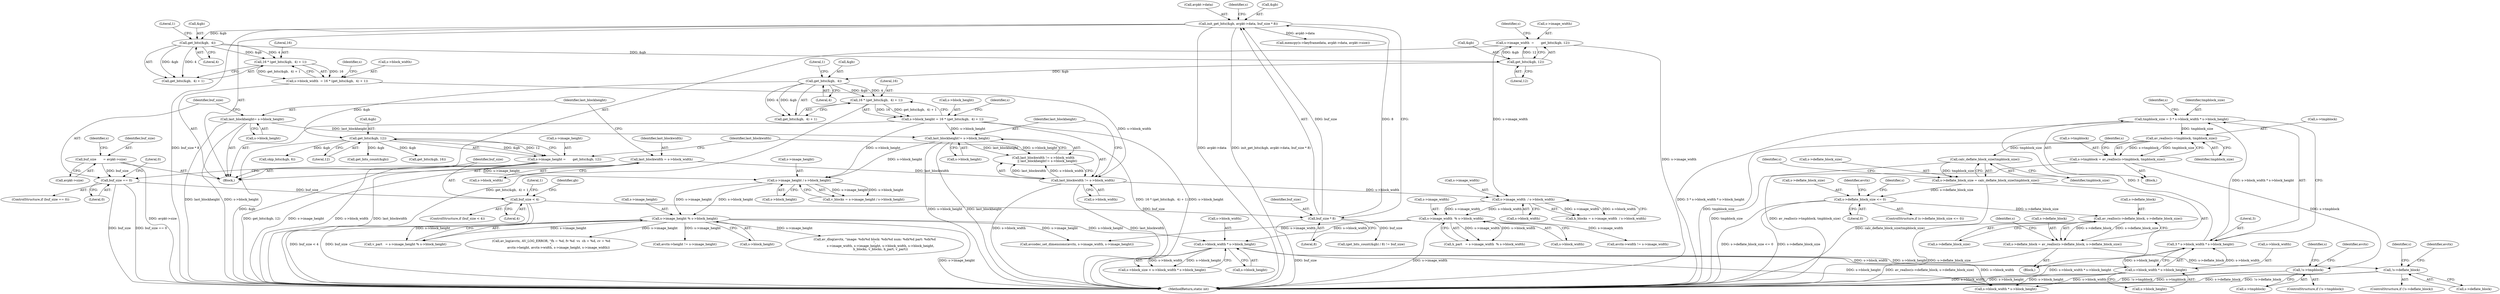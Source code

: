 digraph "0_FFmpeg_880c73cd76109697447fbfbaa8e5ee5683309446@integer" {
"1000313" [label="(Call,tmpblock_size = 3 * s->block_width * s->block_height)"];
"1000315" [label="(Call,3 * s->block_width * s->block_height)"];
"1000317" [label="(Call,s->block_width * s->block_height)"];
"1000304" [label="(Call,s->block_width * s->block_height)"];
"1000274" [label="(Call,s->image_width  % s->block_width)"];
"1000265" [label="(Call,s->image_width  / s->block_width)"];
"1000187" [label="(Call,s->image_width  =       get_bits(&gb, 12))"];
"1000191" [label="(Call,get_bits(&gb, 12))"];
"1000182" [label="(Call,get_bits(&gb,  4))"];
"1000166" [label="(Call,init_get_bits(&gb, avpkt->data, buf_size * 8))"];
"1000172" [label="(Call,buf_size * 8)"];
"1000160" [label="(Call,buf_size < 4)"];
"1000154" [label="(Call,buf_size == 0)"];
"1000122" [label="(Call,buf_size       = avpkt->size)"];
"1000217" [label="(Call,last_blockwidth != s->block_width)"];
"1000142" [label="(Call,last_blockwidth = s->block_width)"];
"1000175" [label="(Call,s->block_width  = 16 * (get_bits(&gb,  4) + 1))"];
"1000179" [label="(Call,16 * (get_bits(&gb,  4) + 1))"];
"1000292" [label="(Call,s->image_height % s->block_height)"];
"1000283" [label="(Call,s->image_height / s->block_height)"];
"1000207" [label="(Call,s->image_height =       get_bits(&gb, 12))"];
"1000211" [label="(Call,get_bits(&gb, 12))"];
"1000202" [label="(Call,get_bits(&gb,  4))"];
"1000195" [label="(Call,s->block_height = 16 * (get_bits(&gb,  4) + 1))"];
"1000199" [label="(Call,16 * (get_bits(&gb,  4) + 1))"];
"1000222" [label="(Call,last_blockheight!= s->block_height)"];
"1000148" [label="(Call,last_blockheight= s->block_height)"];
"1000328" [label="(Call,av_realloc(s->tmpblock, tmpblock_size))"];
"1000324" [label="(Call,s->tmpblock = av_realloc(s->tmpblock, tmpblock_size))"];
"1000334" [label="(Call,!s->tmpblock)"];
"1000357" [label="(Call,calc_deflate_block_size(tmpblock_size))"];
"1000353" [label="(Call,s->deflate_block_size = calc_deflate_block_size(tmpblock_size))"];
"1000360" [label="(Call,s->deflate_block_size <= 0)"];
"1000377" [label="(Call,av_realloc(s->deflate_block, s->deflate_block_size))"];
"1000373" [label="(Call,s->deflate_block = av_realloc(s->deflate_block, s->deflate_block_size))"];
"1000385" [label="(Call,!s->deflate_block)"];
"1000189" [label="(Identifier,s)"];
"1000265" [label="(Call,s->image_width  / s->block_width)"];
"1000326" [label="(Identifier,s)"];
"1000274" [label="(Call,s->image_width  % s->block_width)"];
"1000391" [label="(Identifier,avctx)"];
"1000401" [label="(Call,s->block_width * s->block_height)"];
"1000308" [label="(Call,s->block_height)"];
"1000199" [label="(Call,16 * (get_bits(&gb,  4) + 1))"];
"1000340" [label="(Identifier,avctx)"];
"1000197" [label="(Identifier,s)"];
"1000120" [label="(Block,)"];
"1000375" [label="(Identifier,s)"];
"1000180" [label="(Literal,16)"];
"1000293" [label="(Call,s->image_height)"];
"1000207" [label="(Call,s->image_height =       get_bits(&gb, 12))"];
"1000362" [label="(Identifier,s)"];
"1000191" [label="(Call,get_bits(&gb, 12))"];
"1000304" [label="(Call,s->block_width * s->block_height)"];
"1000176" [label="(Call,s->block_width)"];
"1000187" [label="(Call,s->image_width  =       get_bits(&gb, 12))"];
"1000377" [label="(Call,av_realloc(s->deflate_block, s->deflate_block_size))"];
"1000175" [label="(Call,s->block_width  = 16 * (get_bits(&gb,  4) + 1))"];
"1000352" [label="(Block,)"];
"1000161" [label="(Identifier,buf_size)"];
"1000158" [label="(Literal,0)"];
"1000313" [label="(Call,tmpblock_size = 3 * s->block_width * s->block_height)"];
"1000336" [label="(Identifier,s)"];
"1000218" [label="(Identifier,last_blockwidth)"];
"1000360" [label="(Call,s->deflate_block_size <= 0)"];
"1000122" [label="(Call,buf_size       = avpkt->size)"];
"1000154" [label="(Call,buf_size == 0)"];
"1000162" [label="(Literal,4)"];
"1000314" [label="(Identifier,tmpblock_size)"];
"1000153" [label="(ControlStructure,if (buf_size == 0))"];
"1000188" [label="(Call,s->image_width)"];
"1000290" [label="(Call,v_part   = s->image_height % s->block_height)"];
"1000361" [label="(Call,s->deflate_block_size)"];
"1000206" [label="(Literal,1)"];
"1000650" [label="(Call,get_bits(&gb, 16))"];
"1000182" [label="(Call,get_bits(&gb,  4))"];
"1000359" [label="(ControlStructure,if (s->deflate_block_size <= 0))"];
"1000179" [label="(Call,16 * (get_bits(&gb,  4) + 1))"];
"1000421" [label="(Call,avcodec_set_dimensions(avctx, s->image_width, s->image_height))"];
"1000144" [label="(Call,s->block_width)"];
"1000266" [label="(Call,s->image_width)"];
"1000275" [label="(Call,s->image_width)"];
"1000212" [label="(Call,&gb)"];
"1000205" [label="(Literal,4)"];
"1000174" [label="(Literal,8)"];
"1000354" [label="(Call,s->deflate_block_size)"];
"1000311" [label="(Block,)"];
"1001100" [label="(MethodReturn,static int)"];
"1000173" [label="(Identifier,buf_size)"];
"1000150" [label="(Call,s->block_height)"];
"1000216" [label="(Call,last_blockwidth != s->block_width\n        || last_blockheight!= s->block_height)"];
"1000159" [label="(ControlStructure,if (buf_size < 4))"];
"1000450" [label="(Call,av_log(avctx, AV_LOG_ERROR, \"fh = %d, fv %d  vs  ch = %d, cv = %d\n\",\n               avctx->height, avctx->width, s->image_height, s->image_width))"];
"1000200" [label="(Literal,16)"];
"1000349" [label="(Identifier,s)"];
"1000165" [label="(Literal,1)"];
"1000224" [label="(Call,s->block_height)"];
"1000172" [label="(Call,buf_size * 8)"];
"1000222" [label="(Call,last_blockheight!= s->block_height)"];
"1000217" [label="(Call,last_blockwidth != s->block_width)"];
"1000499" [label="(Call,memcpy(s->keyframedata, avpkt->data, avpkt->size))"];
"1000353" [label="(Call,s->deflate_block_size = calc_deflate_block_size(tmpblock_size))"];
"1000201" [label="(Call,get_bits(&gb,  4) + 1)"];
"1000209" [label="(Identifier,s)"];
"1000329" [label="(Call,s->tmpblock)"];
"1000357" [label="(Call,calc_deflate_block_size(tmpblock_size))"];
"1000169" [label="(Call,avpkt->data)"];
"1000160" [label="(Call,buf_size < 4)"];
"1000143" [label="(Identifier,last_blockwidth)"];
"1000386" [label="(Call,s->deflate_block)"];
"1000373" [label="(Call,s->deflate_block = av_realloc(s->deflate_block, s->deflate_block_size))"];
"1000438" [label="(Call,avctx->height != s->image_height)"];
"1000292" [label="(Call,s->image_height % s->block_height)"];
"1000324" [label="(Call,s->tmpblock = av_realloc(s->tmpblock, tmpblock_size))"];
"1000385" [label="(Call,!s->deflate_block)"];
"1001081" [label="(Call,(get_bits_count(&gb) / 8) != buf_size)"];
"1000142" [label="(Call,last_blockwidth = s->block_width)"];
"1000315" [label="(Call,3 * s->block_width * s->block_height)"];
"1000332" [label="(Identifier,tmpblock_size)"];
"1000166" [label="(Call,init_get_bits(&gb, avpkt->data, buf_size * 8))"];
"1000325" [label="(Call,s->tmpblock)"];
"1000328" [label="(Call,av_realloc(s->tmpblock, tmpblock_size))"];
"1000431" [label="(Call,avctx->width != s->image_width)"];
"1000300" [label="(Call,s->block_size < s->block_width * s->block_height)"];
"1000387" [label="(Identifier,s)"];
"1000129" [label="(Identifier,s)"];
"1000186" [label="(Literal,1)"];
"1000208" [label="(Call,s->image_height)"];
"1000156" [label="(Literal,0)"];
"1000211" [label="(Call,get_bits(&gb, 12))"];
"1000272" [label="(Call,h_part   = s->image_width  % s->block_width)"];
"1000263" [label="(Call,h_blocks = s->image_width  / s->block_width)"];
"1000335" [label="(Call,s->tmpblock)"];
"1000239" [label="(Call,skip_bits(&gb, 6))"];
"1000192" [label="(Call,&gb)"];
"1000183" [label="(Call,&gb)"];
"1000195" [label="(Call,s->block_height = 16 * (get_bits(&gb,  4) + 1))"];
"1000334" [label="(Call,!s->tmpblock)"];
"1000317" [label="(Call,s->block_width * s->block_height)"];
"1000185" [label="(Literal,4)"];
"1000214" [label="(Literal,12)"];
"1000364" [label="(Literal,0)"];
"1000203" [label="(Call,&gb)"];
"1000177" [label="(Identifier,s)"];
"1000296" [label="(Call,s->block_height)"];
"1000316" [label="(Literal,3)"];
"1000155" [label="(Identifier,buf_size)"];
"1000202" [label="(Call,get_bits(&gb,  4))"];
"1001083" [label="(Call,get_bits_count(&gb))"];
"1000399" [label="(Identifier,s)"];
"1000305" [label="(Call,s->block_width)"];
"1000283" [label="(Call,s->image_height / s->block_height)"];
"1000219" [label="(Call,s->block_width)"];
"1000223" [label="(Identifier,last_blockheight)"];
"1000278" [label="(Call,s->block_width)"];
"1000167" [label="(Call,&gb)"];
"1000333" [label="(ControlStructure,if (!s->tmpblock))"];
"1000194" [label="(Literal,12)"];
"1000196" [label="(Call,s->block_height)"];
"1000124" [label="(Call,avpkt->size)"];
"1000284" [label="(Call,s->image_height)"];
"1000123" [label="(Identifier,buf_size)"];
"1000168" [label="(Identifier,gb)"];
"1000318" [label="(Call,s->block_width)"];
"1000281" [label="(Call,v_blocks = s->image_height / s->block_height)"];
"1000269" [label="(Call,s->block_width)"];
"1000367" [label="(Identifier,avctx)"];
"1000149" [label="(Identifier,last_blockheight)"];
"1000287" [label="(Call,s->block_height)"];
"1000378" [label="(Call,s->deflate_block)"];
"1000358" [label="(Identifier,tmpblock_size)"];
"1000181" [label="(Call,get_bits(&gb,  4) + 1)"];
"1000321" [label="(Call,s->block_height)"];
"1000543" [label="(Call,av_dlog(avctx, \"image: %dx%d block: %dx%d num: %dx%d part: %dx%d\n\",\n            s->image_width, s->image_height, s->block_width, s->block_height,\n            h_blocks, v_blocks, h_part, v_part))"];
"1000381" [label="(Call,s->deflate_block_size)"];
"1000384" [label="(ControlStructure,if (!s->deflate_block))"];
"1000148" [label="(Call,last_blockheight= s->block_height)"];
"1000374" [label="(Call,s->deflate_block)"];
"1000313" -> "1000311"  [label="AST: "];
"1000313" -> "1000315"  [label="CFG: "];
"1000314" -> "1000313"  [label="AST: "];
"1000315" -> "1000313"  [label="AST: "];
"1000326" -> "1000313"  [label="CFG: "];
"1000313" -> "1001100"  [label="DDG: 3 * s->block_width * s->block_height"];
"1000315" -> "1000313"  [label="DDG: 3"];
"1000315" -> "1000313"  [label="DDG: s->block_width * s->block_height"];
"1000313" -> "1000328"  [label="DDG: tmpblock_size"];
"1000315" -> "1000317"  [label="CFG: "];
"1000316" -> "1000315"  [label="AST: "];
"1000317" -> "1000315"  [label="AST: "];
"1000315" -> "1001100"  [label="DDG: s->block_width * s->block_height"];
"1000317" -> "1000315"  [label="DDG: s->block_width"];
"1000317" -> "1000315"  [label="DDG: s->block_height"];
"1000317" -> "1000321"  [label="CFG: "];
"1000318" -> "1000317"  [label="AST: "];
"1000321" -> "1000317"  [label="AST: "];
"1000317" -> "1001100"  [label="DDG: s->block_width"];
"1000317" -> "1001100"  [label="DDG: s->block_height"];
"1000304" -> "1000317"  [label="DDG: s->block_width"];
"1000304" -> "1000317"  [label="DDG: s->block_height"];
"1000317" -> "1000401"  [label="DDG: s->block_width"];
"1000317" -> "1000401"  [label="DDG: s->block_height"];
"1000304" -> "1000300"  [label="AST: "];
"1000304" -> "1000308"  [label="CFG: "];
"1000305" -> "1000304"  [label="AST: "];
"1000308" -> "1000304"  [label="AST: "];
"1000300" -> "1000304"  [label="CFG: "];
"1000304" -> "1000300"  [label="DDG: s->block_width"];
"1000304" -> "1000300"  [label="DDG: s->block_height"];
"1000274" -> "1000304"  [label="DDG: s->block_width"];
"1000292" -> "1000304"  [label="DDG: s->block_height"];
"1000304" -> "1000401"  [label="DDG: s->block_width"];
"1000304" -> "1000401"  [label="DDG: s->block_height"];
"1000274" -> "1000272"  [label="AST: "];
"1000274" -> "1000278"  [label="CFG: "];
"1000275" -> "1000274"  [label="AST: "];
"1000278" -> "1000274"  [label="AST: "];
"1000272" -> "1000274"  [label="CFG: "];
"1000274" -> "1001100"  [label="DDG: s->image_width"];
"1000274" -> "1000272"  [label="DDG: s->image_width"];
"1000274" -> "1000272"  [label="DDG: s->block_width"];
"1000265" -> "1000274"  [label="DDG: s->image_width"];
"1000265" -> "1000274"  [label="DDG: s->block_width"];
"1000274" -> "1000421"  [label="DDG: s->image_width"];
"1000274" -> "1000431"  [label="DDG: s->image_width"];
"1000265" -> "1000263"  [label="AST: "];
"1000265" -> "1000269"  [label="CFG: "];
"1000266" -> "1000265"  [label="AST: "];
"1000269" -> "1000265"  [label="AST: "];
"1000263" -> "1000265"  [label="CFG: "];
"1000265" -> "1000263"  [label="DDG: s->image_width"];
"1000265" -> "1000263"  [label="DDG: s->block_width"];
"1000187" -> "1000265"  [label="DDG: s->image_width"];
"1000217" -> "1000265"  [label="DDG: s->block_width"];
"1000187" -> "1000120"  [label="AST: "];
"1000187" -> "1000191"  [label="CFG: "];
"1000188" -> "1000187"  [label="AST: "];
"1000191" -> "1000187"  [label="AST: "];
"1000197" -> "1000187"  [label="CFG: "];
"1000187" -> "1001100"  [label="DDG: s->image_width"];
"1000191" -> "1000187"  [label="DDG: &gb"];
"1000191" -> "1000187"  [label="DDG: 12"];
"1000191" -> "1000194"  [label="CFG: "];
"1000192" -> "1000191"  [label="AST: "];
"1000194" -> "1000191"  [label="AST: "];
"1000182" -> "1000191"  [label="DDG: &gb"];
"1000191" -> "1000202"  [label="DDG: &gb"];
"1000182" -> "1000181"  [label="AST: "];
"1000182" -> "1000185"  [label="CFG: "];
"1000183" -> "1000182"  [label="AST: "];
"1000185" -> "1000182"  [label="AST: "];
"1000186" -> "1000182"  [label="CFG: "];
"1000182" -> "1000179"  [label="DDG: &gb"];
"1000182" -> "1000179"  [label="DDG: 4"];
"1000182" -> "1000181"  [label="DDG: &gb"];
"1000182" -> "1000181"  [label="DDG: 4"];
"1000166" -> "1000182"  [label="DDG: &gb"];
"1000166" -> "1000120"  [label="AST: "];
"1000166" -> "1000172"  [label="CFG: "];
"1000167" -> "1000166"  [label="AST: "];
"1000169" -> "1000166"  [label="AST: "];
"1000172" -> "1000166"  [label="AST: "];
"1000177" -> "1000166"  [label="CFG: "];
"1000166" -> "1001100"  [label="DDG: buf_size * 8"];
"1000166" -> "1001100"  [label="DDG: avpkt->data"];
"1000166" -> "1001100"  [label="DDG: init_get_bits(&gb, avpkt->data, buf_size * 8)"];
"1000172" -> "1000166"  [label="DDG: buf_size"];
"1000172" -> "1000166"  [label="DDG: 8"];
"1000166" -> "1000499"  [label="DDG: avpkt->data"];
"1000172" -> "1000174"  [label="CFG: "];
"1000173" -> "1000172"  [label="AST: "];
"1000174" -> "1000172"  [label="AST: "];
"1000172" -> "1001100"  [label="DDG: buf_size"];
"1000160" -> "1000172"  [label="DDG: buf_size"];
"1000172" -> "1001081"  [label="DDG: buf_size"];
"1000160" -> "1000159"  [label="AST: "];
"1000160" -> "1000162"  [label="CFG: "];
"1000161" -> "1000160"  [label="AST: "];
"1000162" -> "1000160"  [label="AST: "];
"1000165" -> "1000160"  [label="CFG: "];
"1000168" -> "1000160"  [label="CFG: "];
"1000160" -> "1001100"  [label="DDG: buf_size < 4"];
"1000160" -> "1001100"  [label="DDG: buf_size"];
"1000154" -> "1000160"  [label="DDG: buf_size"];
"1000154" -> "1000153"  [label="AST: "];
"1000154" -> "1000156"  [label="CFG: "];
"1000155" -> "1000154"  [label="AST: "];
"1000156" -> "1000154"  [label="AST: "];
"1000158" -> "1000154"  [label="CFG: "];
"1000161" -> "1000154"  [label="CFG: "];
"1000154" -> "1001100"  [label="DDG: buf_size"];
"1000154" -> "1001100"  [label="DDG: buf_size == 0"];
"1000122" -> "1000154"  [label="DDG: buf_size"];
"1000122" -> "1000120"  [label="AST: "];
"1000122" -> "1000124"  [label="CFG: "];
"1000123" -> "1000122"  [label="AST: "];
"1000124" -> "1000122"  [label="AST: "];
"1000129" -> "1000122"  [label="CFG: "];
"1000122" -> "1001100"  [label="DDG: avpkt->size"];
"1000217" -> "1000216"  [label="AST: "];
"1000217" -> "1000219"  [label="CFG: "];
"1000218" -> "1000217"  [label="AST: "];
"1000219" -> "1000217"  [label="AST: "];
"1000223" -> "1000217"  [label="CFG: "];
"1000216" -> "1000217"  [label="CFG: "];
"1000217" -> "1001100"  [label="DDG: s->block_width"];
"1000217" -> "1001100"  [label="DDG: last_blockwidth"];
"1000217" -> "1000216"  [label="DDG: last_blockwidth"];
"1000217" -> "1000216"  [label="DDG: s->block_width"];
"1000142" -> "1000217"  [label="DDG: last_blockwidth"];
"1000175" -> "1000217"  [label="DDG: s->block_width"];
"1000142" -> "1000120"  [label="AST: "];
"1000142" -> "1000144"  [label="CFG: "];
"1000143" -> "1000142"  [label="AST: "];
"1000144" -> "1000142"  [label="AST: "];
"1000149" -> "1000142"  [label="CFG: "];
"1000142" -> "1001100"  [label="DDG: s->block_width"];
"1000142" -> "1001100"  [label="DDG: last_blockwidth"];
"1000175" -> "1000120"  [label="AST: "];
"1000175" -> "1000179"  [label="CFG: "];
"1000176" -> "1000175"  [label="AST: "];
"1000179" -> "1000175"  [label="AST: "];
"1000189" -> "1000175"  [label="CFG: "];
"1000179" -> "1000175"  [label="DDG: 16"];
"1000179" -> "1000175"  [label="DDG: get_bits(&gb,  4) + 1"];
"1000179" -> "1000181"  [label="CFG: "];
"1000180" -> "1000179"  [label="AST: "];
"1000181" -> "1000179"  [label="AST: "];
"1000292" -> "1000290"  [label="AST: "];
"1000292" -> "1000296"  [label="CFG: "];
"1000293" -> "1000292"  [label="AST: "];
"1000296" -> "1000292"  [label="AST: "];
"1000290" -> "1000292"  [label="CFG: "];
"1000292" -> "1001100"  [label="DDG: s->image_height"];
"1000292" -> "1000290"  [label="DDG: s->image_height"];
"1000292" -> "1000290"  [label="DDG: s->block_height"];
"1000283" -> "1000292"  [label="DDG: s->image_height"];
"1000283" -> "1000292"  [label="DDG: s->block_height"];
"1000292" -> "1000421"  [label="DDG: s->image_height"];
"1000292" -> "1000438"  [label="DDG: s->image_height"];
"1000292" -> "1000450"  [label="DDG: s->image_height"];
"1000292" -> "1000543"  [label="DDG: s->image_height"];
"1000283" -> "1000281"  [label="AST: "];
"1000283" -> "1000287"  [label="CFG: "];
"1000284" -> "1000283"  [label="AST: "];
"1000287" -> "1000283"  [label="AST: "];
"1000281" -> "1000283"  [label="CFG: "];
"1000283" -> "1000281"  [label="DDG: s->image_height"];
"1000283" -> "1000281"  [label="DDG: s->block_height"];
"1000207" -> "1000283"  [label="DDG: s->image_height"];
"1000195" -> "1000283"  [label="DDG: s->block_height"];
"1000222" -> "1000283"  [label="DDG: s->block_height"];
"1000207" -> "1000120"  [label="AST: "];
"1000207" -> "1000211"  [label="CFG: "];
"1000208" -> "1000207"  [label="AST: "];
"1000211" -> "1000207"  [label="AST: "];
"1000218" -> "1000207"  [label="CFG: "];
"1000207" -> "1001100"  [label="DDG: s->image_height"];
"1000207" -> "1001100"  [label="DDG: get_bits(&gb, 12)"];
"1000211" -> "1000207"  [label="DDG: &gb"];
"1000211" -> "1000207"  [label="DDG: 12"];
"1000211" -> "1000214"  [label="CFG: "];
"1000212" -> "1000211"  [label="AST: "];
"1000214" -> "1000211"  [label="AST: "];
"1000211" -> "1001100"  [label="DDG: &gb"];
"1000202" -> "1000211"  [label="DDG: &gb"];
"1000211" -> "1000239"  [label="DDG: &gb"];
"1000211" -> "1000650"  [label="DDG: &gb"];
"1000211" -> "1001083"  [label="DDG: &gb"];
"1000202" -> "1000201"  [label="AST: "];
"1000202" -> "1000205"  [label="CFG: "];
"1000203" -> "1000202"  [label="AST: "];
"1000205" -> "1000202"  [label="AST: "];
"1000206" -> "1000202"  [label="CFG: "];
"1000202" -> "1000199"  [label="DDG: &gb"];
"1000202" -> "1000199"  [label="DDG: 4"];
"1000202" -> "1000201"  [label="DDG: &gb"];
"1000202" -> "1000201"  [label="DDG: 4"];
"1000195" -> "1000120"  [label="AST: "];
"1000195" -> "1000199"  [label="CFG: "];
"1000196" -> "1000195"  [label="AST: "];
"1000199" -> "1000195"  [label="AST: "];
"1000209" -> "1000195"  [label="CFG: "];
"1000195" -> "1001100"  [label="DDG: 16 * (get_bits(&gb,  4) + 1)"];
"1000195" -> "1001100"  [label="DDG: s->block_height"];
"1000199" -> "1000195"  [label="DDG: 16"];
"1000199" -> "1000195"  [label="DDG: get_bits(&gb,  4) + 1"];
"1000195" -> "1000222"  [label="DDG: s->block_height"];
"1000199" -> "1000201"  [label="CFG: "];
"1000200" -> "1000199"  [label="AST: "];
"1000201" -> "1000199"  [label="AST: "];
"1000199" -> "1001100"  [label="DDG: get_bits(&gb,  4) + 1"];
"1000222" -> "1000216"  [label="AST: "];
"1000222" -> "1000224"  [label="CFG: "];
"1000223" -> "1000222"  [label="AST: "];
"1000224" -> "1000222"  [label="AST: "];
"1000216" -> "1000222"  [label="CFG: "];
"1000222" -> "1001100"  [label="DDG: last_blockheight"];
"1000222" -> "1001100"  [label="DDG: s->block_height"];
"1000222" -> "1000216"  [label="DDG: last_blockheight"];
"1000222" -> "1000216"  [label="DDG: s->block_height"];
"1000148" -> "1000222"  [label="DDG: last_blockheight"];
"1000148" -> "1000120"  [label="AST: "];
"1000148" -> "1000150"  [label="CFG: "];
"1000149" -> "1000148"  [label="AST: "];
"1000150" -> "1000148"  [label="AST: "];
"1000155" -> "1000148"  [label="CFG: "];
"1000148" -> "1001100"  [label="DDG: last_blockheight"];
"1000148" -> "1001100"  [label="DDG: s->block_height"];
"1000328" -> "1000324"  [label="AST: "];
"1000328" -> "1000332"  [label="CFG: "];
"1000329" -> "1000328"  [label="AST: "];
"1000332" -> "1000328"  [label="AST: "];
"1000324" -> "1000328"  [label="CFG: "];
"1000328" -> "1001100"  [label="DDG: tmpblock_size"];
"1000328" -> "1000324"  [label="DDG: s->tmpblock"];
"1000328" -> "1000324"  [label="DDG: tmpblock_size"];
"1000328" -> "1000357"  [label="DDG: tmpblock_size"];
"1000324" -> "1000311"  [label="AST: "];
"1000325" -> "1000324"  [label="AST: "];
"1000336" -> "1000324"  [label="CFG: "];
"1000324" -> "1001100"  [label="DDG: av_realloc(s->tmpblock, tmpblock_size)"];
"1000324" -> "1000334"  [label="DDG: s->tmpblock"];
"1000334" -> "1000333"  [label="AST: "];
"1000334" -> "1000335"  [label="CFG: "];
"1000335" -> "1000334"  [label="AST: "];
"1000340" -> "1000334"  [label="CFG: "];
"1000349" -> "1000334"  [label="CFG: "];
"1000334" -> "1001100"  [label="DDG: !s->tmpblock"];
"1000334" -> "1001100"  [label="DDG: s->tmpblock"];
"1000357" -> "1000353"  [label="AST: "];
"1000357" -> "1000358"  [label="CFG: "];
"1000358" -> "1000357"  [label="AST: "];
"1000353" -> "1000357"  [label="CFG: "];
"1000357" -> "1001100"  [label="DDG: tmpblock_size"];
"1000357" -> "1000353"  [label="DDG: tmpblock_size"];
"1000353" -> "1000352"  [label="AST: "];
"1000354" -> "1000353"  [label="AST: "];
"1000362" -> "1000353"  [label="CFG: "];
"1000353" -> "1001100"  [label="DDG: calc_deflate_block_size(tmpblock_size)"];
"1000353" -> "1000360"  [label="DDG: s->deflate_block_size"];
"1000360" -> "1000359"  [label="AST: "];
"1000360" -> "1000364"  [label="CFG: "];
"1000361" -> "1000360"  [label="AST: "];
"1000364" -> "1000360"  [label="AST: "];
"1000367" -> "1000360"  [label="CFG: "];
"1000375" -> "1000360"  [label="CFG: "];
"1000360" -> "1001100"  [label="DDG: s->deflate_block_size"];
"1000360" -> "1001100"  [label="DDG: s->deflate_block_size <= 0"];
"1000360" -> "1000377"  [label="DDG: s->deflate_block_size"];
"1000377" -> "1000373"  [label="AST: "];
"1000377" -> "1000381"  [label="CFG: "];
"1000378" -> "1000377"  [label="AST: "];
"1000381" -> "1000377"  [label="AST: "];
"1000373" -> "1000377"  [label="CFG: "];
"1000377" -> "1001100"  [label="DDG: s->deflate_block_size"];
"1000377" -> "1000373"  [label="DDG: s->deflate_block"];
"1000377" -> "1000373"  [label="DDG: s->deflate_block_size"];
"1000373" -> "1000352"  [label="AST: "];
"1000374" -> "1000373"  [label="AST: "];
"1000387" -> "1000373"  [label="CFG: "];
"1000373" -> "1001100"  [label="DDG: av_realloc(s->deflate_block, s->deflate_block_size)"];
"1000373" -> "1000385"  [label="DDG: s->deflate_block"];
"1000385" -> "1000384"  [label="AST: "];
"1000385" -> "1000386"  [label="CFG: "];
"1000386" -> "1000385"  [label="AST: "];
"1000391" -> "1000385"  [label="CFG: "];
"1000399" -> "1000385"  [label="CFG: "];
"1000385" -> "1001100"  [label="DDG: s->deflate_block"];
"1000385" -> "1001100"  [label="DDG: !s->deflate_block"];
}
